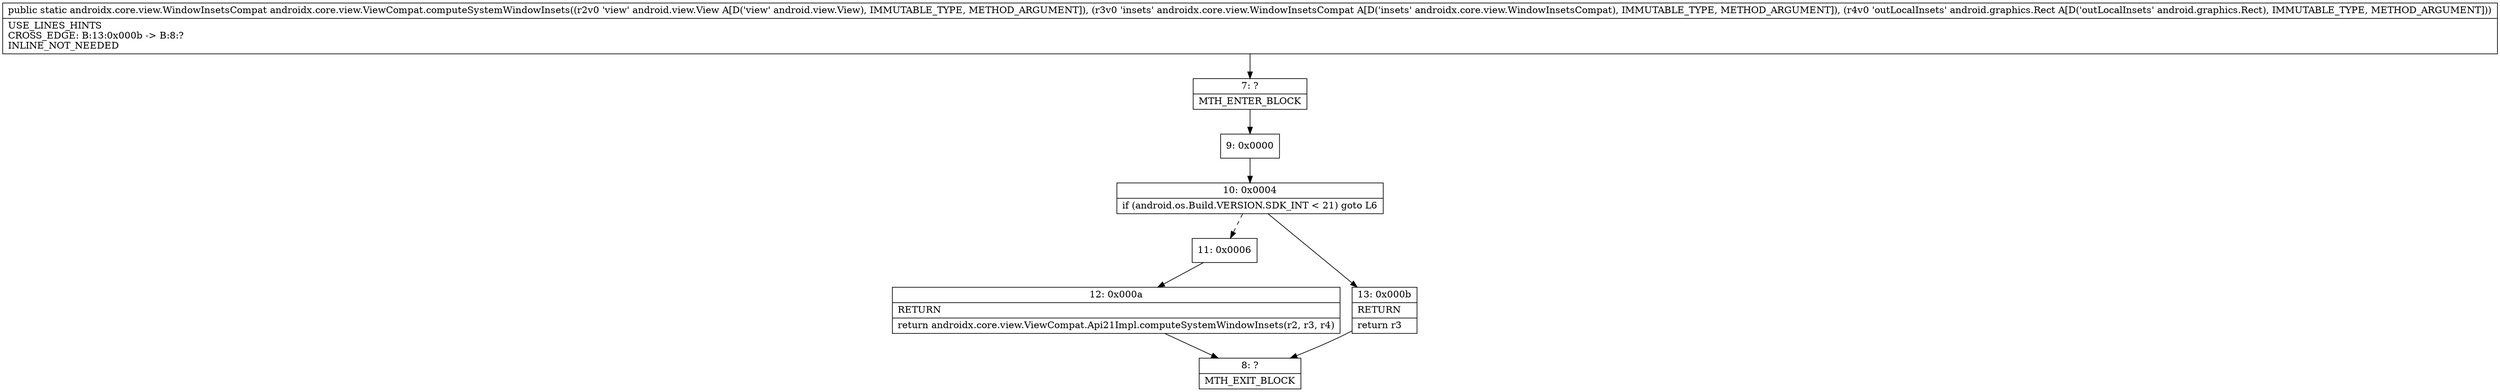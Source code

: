 digraph "CFG forandroidx.core.view.ViewCompat.computeSystemWindowInsets(Landroid\/view\/View;Landroidx\/core\/view\/WindowInsetsCompat;Landroid\/graphics\/Rect;)Landroidx\/core\/view\/WindowInsetsCompat;" {
Node_7 [shape=record,label="{7\:\ ?|MTH_ENTER_BLOCK\l}"];
Node_9 [shape=record,label="{9\:\ 0x0000}"];
Node_10 [shape=record,label="{10\:\ 0x0004|if (android.os.Build.VERSION.SDK_INT \< 21) goto L6\l}"];
Node_11 [shape=record,label="{11\:\ 0x0006}"];
Node_12 [shape=record,label="{12\:\ 0x000a|RETURN\l|return androidx.core.view.ViewCompat.Api21Impl.computeSystemWindowInsets(r2, r3, r4)\l}"];
Node_8 [shape=record,label="{8\:\ ?|MTH_EXIT_BLOCK\l}"];
Node_13 [shape=record,label="{13\:\ 0x000b|RETURN\l|return r3\l}"];
MethodNode[shape=record,label="{public static androidx.core.view.WindowInsetsCompat androidx.core.view.ViewCompat.computeSystemWindowInsets((r2v0 'view' android.view.View A[D('view' android.view.View), IMMUTABLE_TYPE, METHOD_ARGUMENT]), (r3v0 'insets' androidx.core.view.WindowInsetsCompat A[D('insets' androidx.core.view.WindowInsetsCompat), IMMUTABLE_TYPE, METHOD_ARGUMENT]), (r4v0 'outLocalInsets' android.graphics.Rect A[D('outLocalInsets' android.graphics.Rect), IMMUTABLE_TYPE, METHOD_ARGUMENT]))  | USE_LINES_HINTS\lCROSS_EDGE: B:13:0x000b \-\> B:8:?\lINLINE_NOT_NEEDED\l}"];
MethodNode -> Node_7;Node_7 -> Node_9;
Node_9 -> Node_10;
Node_10 -> Node_11[style=dashed];
Node_10 -> Node_13;
Node_11 -> Node_12;
Node_12 -> Node_8;
Node_13 -> Node_8;
}

